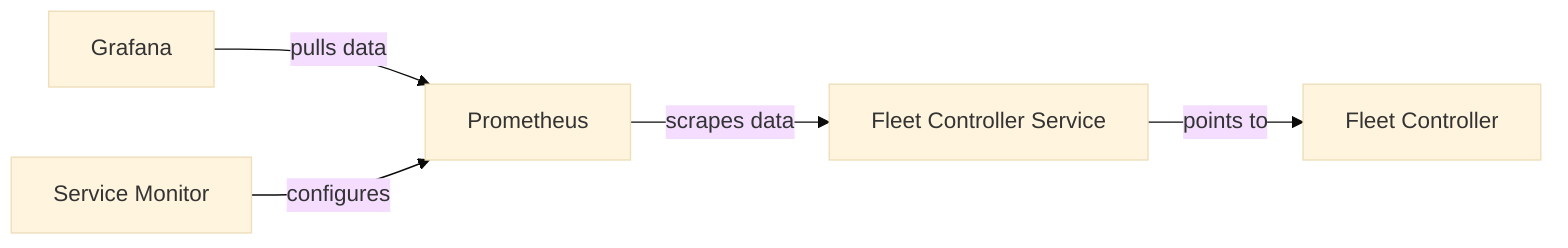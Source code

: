 %%{
    init: {
        "theme": "base"
    }
}%%

flowchart LR
    G[Grafana]
    P[Prometheus]
    FC[Fleet Controller]
    FCS[Fleet Controller Service]
    SM[Service Monitor]

    G -->|pulls data| P
    P -->|scrapes data| FCS
    FCS -->|points to| FC

    SM -->|configures| P